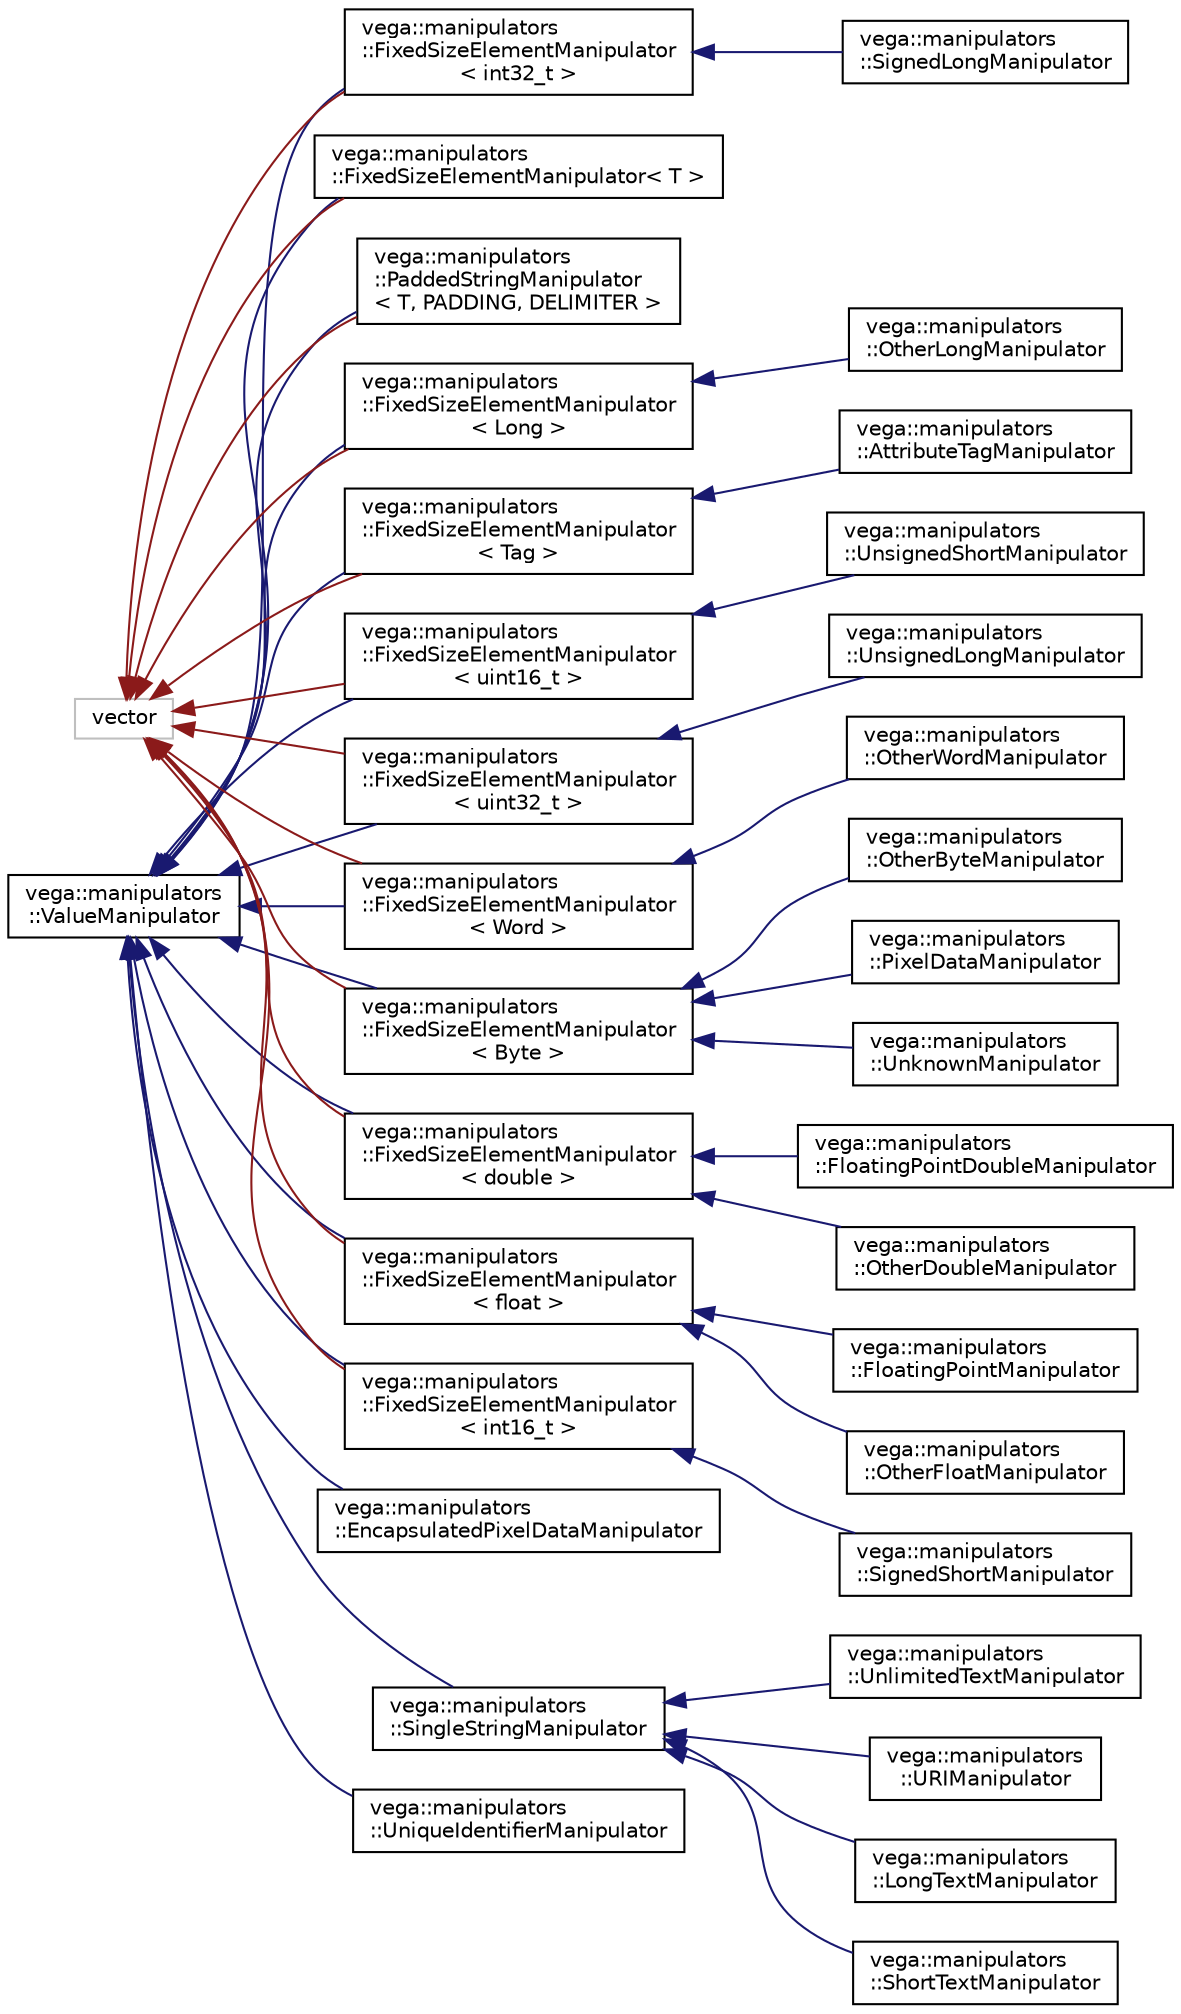 digraph "Graphical Class Hierarchy"
{
  edge [fontname="Helvetica",fontsize="10",labelfontname="Helvetica",labelfontsize="10"];
  node [fontname="Helvetica",fontsize="10",shape=record];
  rankdir="LR";
  Node31 [label="vega::manipulators\l::ValueManipulator",height=0.2,width=0.4,color="black", fillcolor="white", style="filled",URL="$classvega_1_1manipulators_1_1ValueManipulator.html"];
  Node31 -> Node0 [dir="back",color="midnightblue",fontsize="10",style="solid",fontname="Helvetica"];
  Node0 [label="vega::manipulators\l::FixedSizeElementManipulator\l\< Byte \>",height=0.2,width=0.4,color="black", fillcolor="white", style="filled",URL="$classvega_1_1manipulators_1_1FixedSizeElementManipulator.html"];
  Node0 -> Node1 [dir="back",color="midnightblue",fontsize="10",style="solid",fontname="Helvetica"];
  Node1 [label="vega::manipulators\l::OtherByteManipulator",height=0.2,width=0.4,color="black", fillcolor="white", style="filled",URL="$classvega_1_1manipulators_1_1OtherByteManipulator.html"];
  Node0 -> Node2 [dir="back",color="midnightblue",fontsize="10",style="solid",fontname="Helvetica"];
  Node2 [label="vega::manipulators\l::PixelDataManipulator",height=0.2,width=0.4,color="black", fillcolor="white", style="filled",URL="$classvega_1_1manipulators_1_1PixelDataManipulator.html"];
  Node0 -> Node3 [dir="back",color="midnightblue",fontsize="10",style="solid",fontname="Helvetica"];
  Node3 [label="vega::manipulators\l::UnknownManipulator",height=0.2,width=0.4,color="black", fillcolor="white", style="filled",URL="$classvega_1_1manipulators_1_1UnknownManipulator.html"];
  Node31 -> Node9 [dir="back",color="midnightblue",fontsize="10",style="solid",fontname="Helvetica"];
  Node9 [label="vega::manipulators\l::FixedSizeElementManipulator\l\< double \>",height=0.2,width=0.4,color="black", fillcolor="white", style="filled",URL="$classvega_1_1manipulators_1_1FixedSizeElementManipulator.html"];
  Node9 -> Node10 [dir="back",color="midnightblue",fontsize="10",style="solid",fontname="Helvetica"];
  Node10 [label="vega::manipulators\l::FloatingPointDoubleManipulator",height=0.2,width=0.4,color="black", fillcolor="white", style="filled",URL="$classvega_1_1manipulators_1_1FloatingPointDoubleManipulator.html"];
  Node9 -> Node11 [dir="back",color="midnightblue",fontsize="10",style="solid",fontname="Helvetica"];
  Node11 [label="vega::manipulators\l::OtherDoubleManipulator",height=0.2,width=0.4,color="black", fillcolor="white", style="filled",URL="$classvega_1_1manipulators_1_1OtherDoubleManipulator.html"];
  Node31 -> Node12 [dir="back",color="midnightblue",fontsize="10",style="solid",fontname="Helvetica"];
  Node12 [label="vega::manipulators\l::FixedSizeElementManipulator\l\< float \>",height=0.2,width=0.4,color="black", fillcolor="white", style="filled",URL="$classvega_1_1manipulators_1_1FixedSizeElementManipulator.html"];
  Node12 -> Node13 [dir="back",color="midnightblue",fontsize="10",style="solid",fontname="Helvetica"];
  Node13 [label="vega::manipulators\l::FloatingPointManipulator",height=0.2,width=0.4,color="black", fillcolor="white", style="filled",URL="$classvega_1_1manipulators_1_1FloatingPointManipulator.html"];
  Node12 -> Node14 [dir="back",color="midnightblue",fontsize="10",style="solid",fontname="Helvetica"];
  Node14 [label="vega::manipulators\l::OtherFloatManipulator",height=0.2,width=0.4,color="black", fillcolor="white", style="filled",URL="$classvega_1_1manipulators_1_1OtherFloatManipulator.html"];
  Node31 -> Node15 [dir="back",color="midnightblue",fontsize="10",style="solid",fontname="Helvetica"];
  Node15 [label="vega::manipulators\l::FixedSizeElementManipulator\l\< int16_t \>",height=0.2,width=0.4,color="black", fillcolor="white", style="filled",URL="$classvega_1_1manipulators_1_1FixedSizeElementManipulator.html"];
  Node15 -> Node16 [dir="back",color="midnightblue",fontsize="10",style="solid",fontname="Helvetica"];
  Node16 [label="vega::manipulators\l::SignedShortManipulator",height=0.2,width=0.4,color="black", fillcolor="white", style="filled",URL="$classvega_1_1manipulators_1_1SignedShortManipulator.html"];
  Node31 -> Node17 [dir="back",color="midnightblue",fontsize="10",style="solid",fontname="Helvetica"];
  Node17 [label="vega::manipulators\l::FixedSizeElementManipulator\l\< int32_t \>",height=0.2,width=0.4,color="black", fillcolor="white", style="filled",URL="$classvega_1_1manipulators_1_1FixedSizeElementManipulator.html"];
  Node17 -> Node18 [dir="back",color="midnightblue",fontsize="10",style="solid",fontname="Helvetica"];
  Node18 [label="vega::manipulators\l::SignedLongManipulator",height=0.2,width=0.4,color="black", fillcolor="white", style="filled",URL="$classvega_1_1manipulators_1_1SignedLongManipulator.html"];
  Node31 -> Node19 [dir="back",color="midnightblue",fontsize="10",style="solid",fontname="Helvetica"];
  Node19 [label="vega::manipulators\l::FixedSizeElementManipulator\l\< Long \>",height=0.2,width=0.4,color="black", fillcolor="white", style="filled",URL="$classvega_1_1manipulators_1_1FixedSizeElementManipulator.html"];
  Node19 -> Node20 [dir="back",color="midnightblue",fontsize="10",style="solid",fontname="Helvetica"];
  Node20 [label="vega::manipulators\l::OtherLongManipulator",height=0.2,width=0.4,color="black", fillcolor="white", style="filled",URL="$classvega_1_1manipulators_1_1OtherLongManipulator.html"];
  Node31 -> Node21 [dir="back",color="midnightblue",fontsize="10",style="solid",fontname="Helvetica"];
  Node21 [label="vega::manipulators\l::FixedSizeElementManipulator\l\< Tag \>",height=0.2,width=0.4,color="black", fillcolor="white", style="filled",URL="$classvega_1_1manipulators_1_1FixedSizeElementManipulator.html"];
  Node21 -> Node22 [dir="back",color="midnightblue",fontsize="10",style="solid",fontname="Helvetica"];
  Node22 [label="vega::manipulators\l::AttributeTagManipulator",height=0.2,width=0.4,color="black", fillcolor="white", style="filled",URL="$classvega_1_1manipulators_1_1AttributeTagManipulator.html"];
  Node31 -> Node23 [dir="back",color="midnightblue",fontsize="10",style="solid",fontname="Helvetica"];
  Node23 [label="vega::manipulators\l::FixedSizeElementManipulator\l\< uint16_t \>",height=0.2,width=0.4,color="black", fillcolor="white", style="filled",URL="$classvega_1_1manipulators_1_1FixedSizeElementManipulator.html"];
  Node23 -> Node24 [dir="back",color="midnightblue",fontsize="10",style="solid",fontname="Helvetica"];
  Node24 [label="vega::manipulators\l::UnsignedShortManipulator",height=0.2,width=0.4,color="black", fillcolor="white", style="filled",URL="$classvega_1_1manipulators_1_1UnsignedShortManipulator.html"];
  Node31 -> Node25 [dir="back",color="midnightblue",fontsize="10",style="solid",fontname="Helvetica"];
  Node25 [label="vega::manipulators\l::FixedSizeElementManipulator\l\< uint32_t \>",height=0.2,width=0.4,color="black", fillcolor="white", style="filled",URL="$classvega_1_1manipulators_1_1FixedSizeElementManipulator.html"];
  Node25 -> Node26 [dir="back",color="midnightblue",fontsize="10",style="solid",fontname="Helvetica"];
  Node26 [label="vega::manipulators\l::UnsignedLongManipulator",height=0.2,width=0.4,color="black", fillcolor="white", style="filled",URL="$classvega_1_1manipulators_1_1UnsignedLongManipulator.html"];
  Node31 -> Node27 [dir="back",color="midnightblue",fontsize="10",style="solid",fontname="Helvetica"];
  Node27 [label="vega::manipulators\l::FixedSizeElementManipulator\l\< Word \>",height=0.2,width=0.4,color="black", fillcolor="white", style="filled",URL="$classvega_1_1manipulators_1_1FixedSizeElementManipulator.html"];
  Node27 -> Node28 [dir="back",color="midnightblue",fontsize="10",style="solid",fontname="Helvetica"];
  Node28 [label="vega::manipulators\l::OtherWordManipulator",height=0.2,width=0.4,color="black", fillcolor="white", style="filled",URL="$classvega_1_1manipulators_1_1OtherWordManipulator.html"];
  Node31 -> Node32 [dir="back",color="midnightblue",fontsize="10",style="solid",fontname="Helvetica"];
  Node32 [label="vega::manipulators\l::EncapsulatedPixelDataManipulator",height=0.2,width=0.4,color="black", fillcolor="white", style="filled",URL="$classvega_1_1manipulators_1_1EncapsulatedPixelDataManipulator.html"];
  Node31 -> Node29 [dir="back",color="midnightblue",fontsize="10",style="solid",fontname="Helvetica"];
  Node29 [label="vega::manipulators\l::FixedSizeElementManipulator\< T \>",height=0.2,width=0.4,color="black", fillcolor="white", style="filled",URL="$classvega_1_1manipulators_1_1FixedSizeElementManipulator.html"];
  Node31 -> Node30 [dir="back",color="midnightblue",fontsize="10",style="solid",fontname="Helvetica"];
  Node30 [label="vega::manipulators\l::PaddedStringManipulator\l\< T, PADDING, DELIMITER \>",height=0.2,width=0.4,color="black", fillcolor="white", style="filled",URL="$classvega_1_1manipulators_1_1PaddedStringManipulator.html"];
  Node31 -> Node33 [dir="back",color="midnightblue",fontsize="10",style="solid",fontname="Helvetica"];
  Node33 [label="vega::manipulators\l::SingleStringManipulator",height=0.2,width=0.4,color="black", fillcolor="white", style="filled",URL="$classvega_1_1manipulators_1_1SingleStringManipulator.html"];
  Node33 -> Node34 [dir="back",color="midnightblue",fontsize="10",style="solid",fontname="Helvetica"];
  Node34 [label="vega::manipulators\l::LongTextManipulator",height=0.2,width=0.4,color="black", fillcolor="white", style="filled",URL="$classvega_1_1manipulators_1_1LongTextManipulator.html"];
  Node33 -> Node35 [dir="back",color="midnightblue",fontsize="10",style="solid",fontname="Helvetica"];
  Node35 [label="vega::manipulators\l::ShortTextManipulator",height=0.2,width=0.4,color="black", fillcolor="white", style="filled",URL="$classvega_1_1manipulators_1_1ShortTextManipulator.html"];
  Node33 -> Node36 [dir="back",color="midnightblue",fontsize="10",style="solid",fontname="Helvetica"];
  Node36 [label="vega::manipulators\l::UnlimitedTextManipulator",height=0.2,width=0.4,color="black", fillcolor="white", style="filled",URL="$classvega_1_1manipulators_1_1UnlimitedTextManipulator.html"];
  Node33 -> Node37 [dir="back",color="midnightblue",fontsize="10",style="solid",fontname="Helvetica"];
  Node37 [label="vega::manipulators\l::URIManipulator",height=0.2,width=0.4,color="black", fillcolor="white", style="filled",URL="$classvega_1_1manipulators_1_1URIManipulator.html"];
  Node31 -> Node38 [dir="back",color="midnightblue",fontsize="10",style="solid",fontname="Helvetica"];
  Node38 [label="vega::manipulators\l::UniqueIdentifierManipulator",height=0.2,width=0.4,color="black", fillcolor="white", style="filled",URL="$classvega_1_1manipulators_1_1UniqueIdentifierManipulator.html"];
  Node4 [label="vector",height=0.2,width=0.4,color="grey75", fillcolor="white", style="filled"];
  Node4 -> Node0 [dir="back",color="firebrick4",fontsize="10",style="solid",fontname="Helvetica"];
  Node4 -> Node9 [dir="back",color="firebrick4",fontsize="10",style="solid",fontname="Helvetica"];
  Node4 -> Node12 [dir="back",color="firebrick4",fontsize="10",style="solid",fontname="Helvetica"];
  Node4 -> Node15 [dir="back",color="firebrick4",fontsize="10",style="solid",fontname="Helvetica"];
  Node4 -> Node17 [dir="back",color="firebrick4",fontsize="10",style="solid",fontname="Helvetica"];
  Node4 -> Node19 [dir="back",color="firebrick4",fontsize="10",style="solid",fontname="Helvetica"];
  Node4 -> Node21 [dir="back",color="firebrick4",fontsize="10",style="solid",fontname="Helvetica"];
  Node4 -> Node23 [dir="back",color="firebrick4",fontsize="10",style="solid",fontname="Helvetica"];
  Node4 -> Node25 [dir="back",color="firebrick4",fontsize="10",style="solid",fontname="Helvetica"];
  Node4 -> Node27 [dir="back",color="firebrick4",fontsize="10",style="solid",fontname="Helvetica"];
  Node4 -> Node29 [dir="back",color="firebrick4",fontsize="10",style="solid",fontname="Helvetica"];
  Node4 -> Node30 [dir="back",color="firebrick4",fontsize="10",style="solid",fontname="Helvetica"];
}
